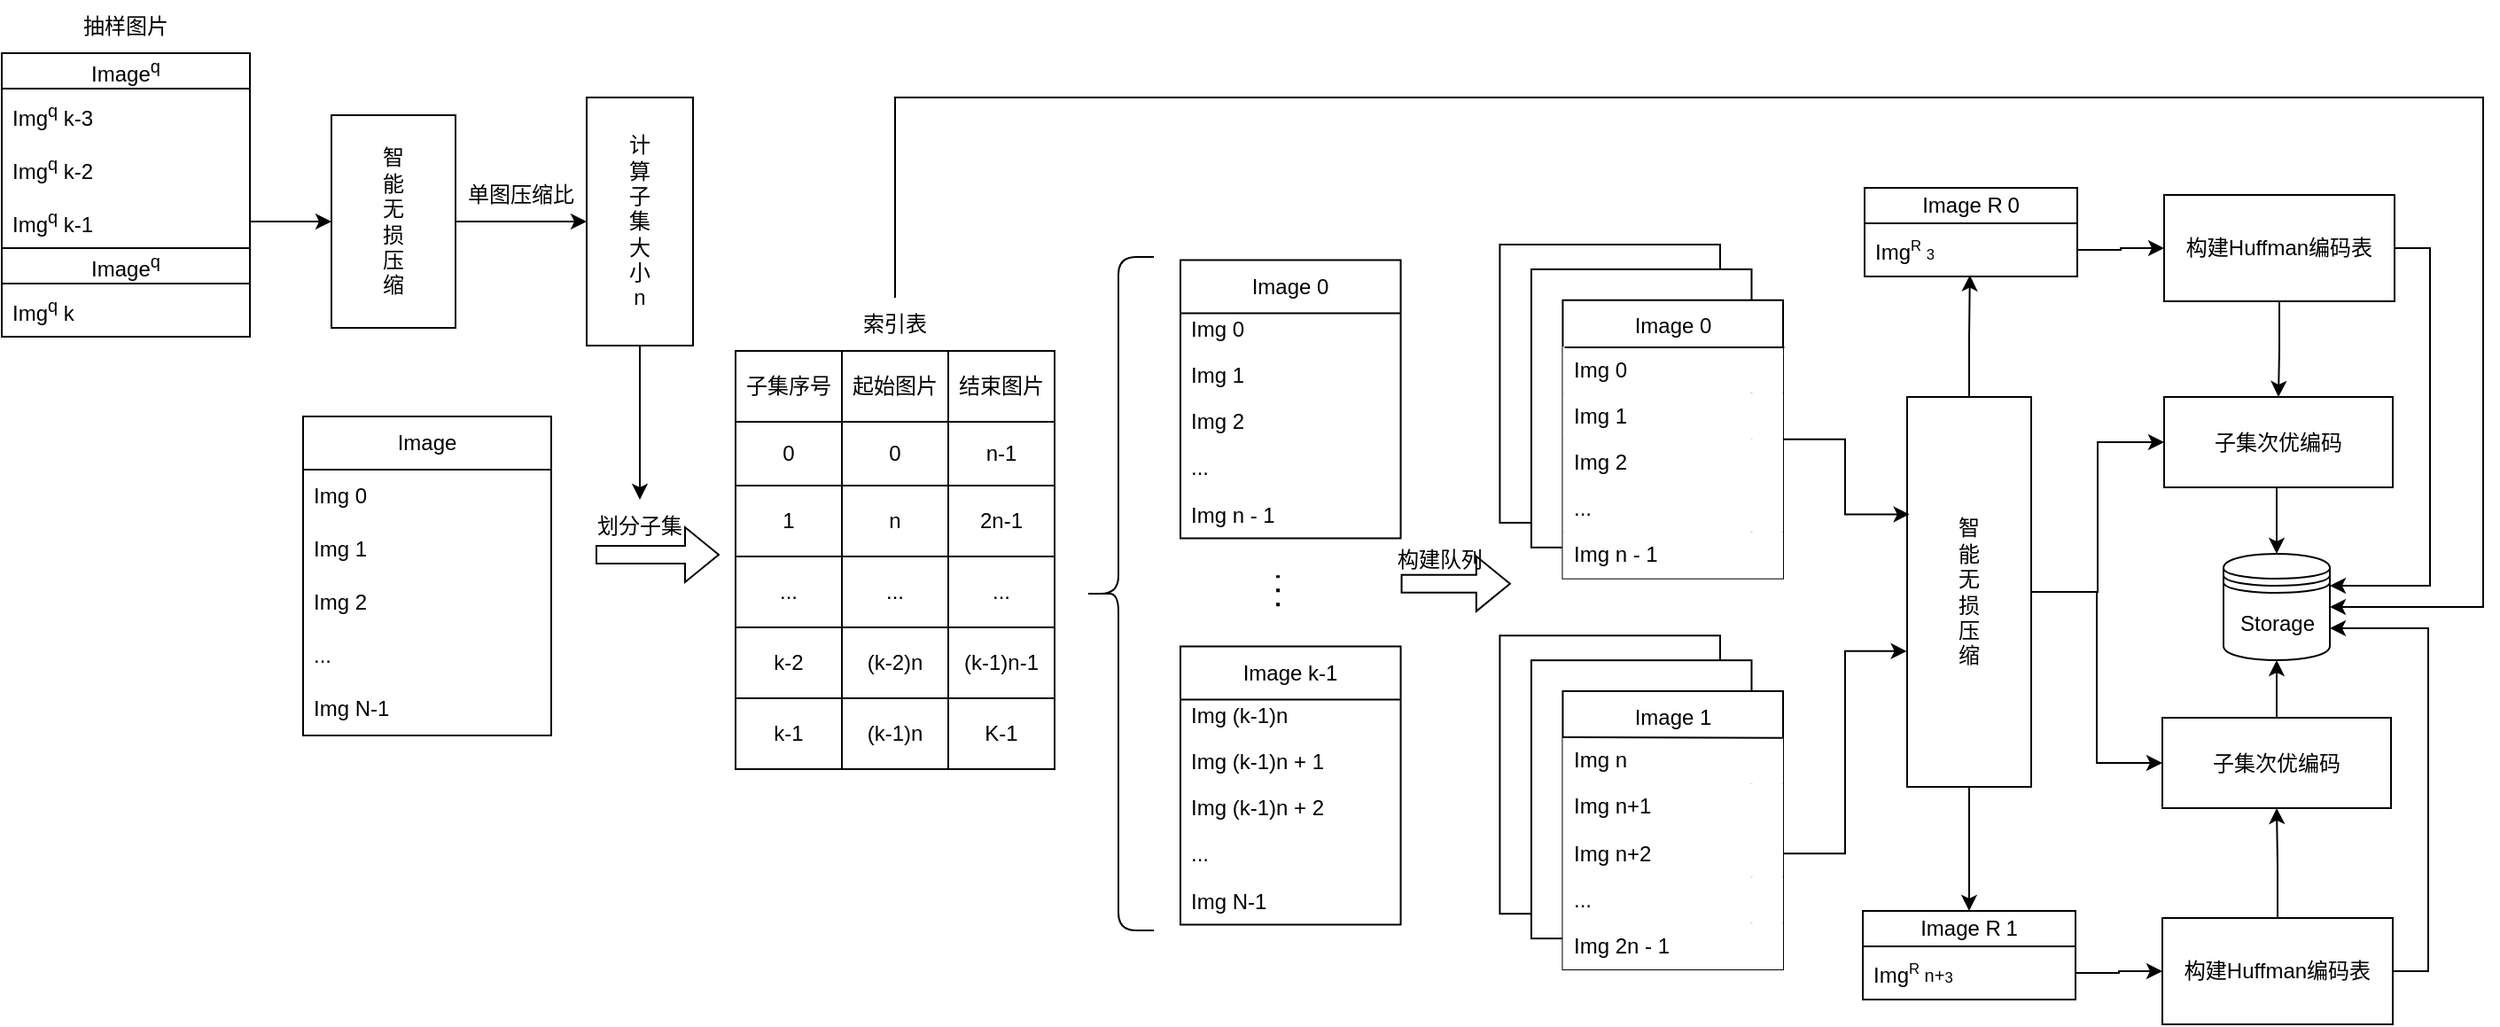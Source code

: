 <mxfile version="21.2.1" type="github">
  <diagram name="第 1 页" id="4zZLxdTIqztNsRUMv2VY">
    <mxGraphModel dx="2062" dy="1814" grid="1" gridSize="10" guides="1" tooltips="1" connect="1" arrows="1" fold="1" page="1" pageScale="1" pageWidth="827" pageHeight="1169" math="0" shadow="0">
      <root>
        <mxCell id="0" />
        <mxCell id="1" parent="0" />
        <mxCell id="39Udfxt56jHMbbSmCLW3-1" value="" style="group" vertex="1" connectable="0" parent="1">
          <mxGeometry x="50" y="70" width="140" height="180" as="geometry" />
        </mxCell>
        <mxCell id="39Udfxt56jHMbbSmCLW3-2" value="Image" style="swimlane;fontStyle=0;childLayout=stackLayout;horizontal=1;startSize=30;horizontalStack=0;resizeParent=1;resizeParentMax=0;resizeLast=0;collapsible=1;marginBottom=0;whiteSpace=wrap;html=1;container=0;" vertex="1" parent="39Udfxt56jHMbbSmCLW3-1">
          <mxGeometry width="140" height="180" as="geometry" />
        </mxCell>
        <mxCell id="39Udfxt56jHMbbSmCLW3-3" value="..." style="text;strokeColor=none;fillColor=none;align=left;verticalAlign=middle;spacingLeft=4;spacingRight=4;overflow=hidden;points=[[0,0.5],[1,0.5]];portConstraint=eastwest;rotatable=0;whiteSpace=wrap;html=1;" vertex="1" parent="39Udfxt56jHMbbSmCLW3-1">
          <mxGeometry y="120" width="140" height="30" as="geometry" />
        </mxCell>
        <mxCell id="39Udfxt56jHMbbSmCLW3-4" value="&lt;font style=&quot;vertical-align: inherit;&quot;&gt;&lt;font style=&quot;vertical-align: inherit;&quot;&gt;&lt;font style=&quot;vertical-align: inherit;&quot;&gt;&lt;font style=&quot;vertical-align: inherit;&quot;&gt;Img N-1&lt;/font&gt;&lt;/font&gt;&lt;/font&gt;&lt;/font&gt;" style="text;strokeColor=none;fillColor=none;align=left;verticalAlign=middle;spacingLeft=4;spacingRight=4;overflow=hidden;points=[[0,0.5],[1,0.5]];portConstraint=eastwest;rotatable=0;whiteSpace=wrap;html=1;" vertex="1" parent="39Udfxt56jHMbbSmCLW3-1">
          <mxGeometry y="150" width="140" height="30" as="geometry" />
        </mxCell>
        <mxCell id="39Udfxt56jHMbbSmCLW3-5" value="Img 0" style="text;strokeColor=none;fillColor=none;align=left;verticalAlign=middle;spacingLeft=4;spacingRight=4;overflow=hidden;points=[[0,0.5],[1,0.5]];portConstraint=eastwest;rotatable=0;whiteSpace=wrap;html=1;" vertex="1" parent="39Udfxt56jHMbbSmCLW3-1">
          <mxGeometry y="30" width="140" height="30" as="geometry" />
        </mxCell>
        <mxCell id="39Udfxt56jHMbbSmCLW3-6" value="Img 1" style="text;strokeColor=none;fillColor=none;align=left;verticalAlign=middle;spacingLeft=4;spacingRight=4;overflow=hidden;points=[[0,0.5],[1,0.5]];portConstraint=eastwest;rotatable=0;whiteSpace=wrap;html=1;" vertex="1" parent="39Udfxt56jHMbbSmCLW3-1">
          <mxGeometry y="60" width="140" height="30" as="geometry" />
        </mxCell>
        <mxCell id="39Udfxt56jHMbbSmCLW3-7" value="Img 2" style="text;strokeColor=none;fillColor=none;align=left;verticalAlign=middle;spacingLeft=4;spacingRight=4;overflow=hidden;points=[[0,0.5],[1,0.5]];portConstraint=eastwest;rotatable=0;whiteSpace=wrap;html=1;" vertex="1" parent="39Udfxt56jHMbbSmCLW3-1">
          <mxGeometry y="90" width="140" height="30" as="geometry" />
        </mxCell>
        <mxCell id="39Udfxt56jHMbbSmCLW3-8" value="" style="shape=flexArrow;endArrow=classic;html=1;rounded=0;" edge="1" parent="1">
          <mxGeometry width="50" height="50" relative="1" as="geometry">
            <mxPoint x="215" y="148" as="sourcePoint" />
            <mxPoint x="285" y="148" as="targetPoint" />
          </mxGeometry>
        </mxCell>
        <mxCell id="39Udfxt56jHMbbSmCLW3-24" value="划分子集" style="text;html=1;strokeColor=none;fillColor=none;align=center;verticalAlign=middle;whiteSpace=wrap;rounded=0;" vertex="1" parent="1">
          <mxGeometry x="210" y="117" width="60" height="30" as="geometry" />
        </mxCell>
        <mxCell id="39Udfxt56jHMbbSmCLW3-41" style="edgeStyle=orthogonalEdgeStyle;rounded=0;orthogonalLoop=1;jettySize=auto;html=1;exitX=0.5;exitY=1;exitDx=0;exitDy=0;entryX=0.5;entryY=0;entryDx=0;entryDy=0;" edge="1" parent="1" source="39Udfxt56jHMbbSmCLW3-25" target="39Udfxt56jHMbbSmCLW3-24">
          <mxGeometry relative="1" as="geometry" />
        </mxCell>
        <mxCell id="39Udfxt56jHMbbSmCLW3-25" value="计&lt;br&gt;算&lt;br&gt;子&lt;br&gt;集&lt;br&gt;大&lt;br&gt;小&lt;br&gt;n" style="rounded=0;whiteSpace=wrap;html=1;" vertex="1" parent="1">
          <mxGeometry x="210" y="-110" width="60" height="140" as="geometry" />
        </mxCell>
        <mxCell id="39Udfxt56jHMbbSmCLW3-26" value="Image&lt;sup&gt;q&lt;/sup&gt;" style="swimlane;fontStyle=0;childLayout=stackLayout;horizontal=1;startSize=20;horizontalStack=0;resizeParent=1;resizeParentMax=0;resizeLast=0;collapsible=1;marginBottom=0;whiteSpace=wrap;html=1;" vertex="1" parent="1">
          <mxGeometry x="-120" y="-135" width="140" height="110" as="geometry">
            <mxRectangle x="270" y="120" width="80" height="30" as="alternateBounds" />
          </mxGeometry>
        </mxCell>
        <mxCell id="39Udfxt56jHMbbSmCLW3-28" value="Img&lt;sup&gt;q&lt;/sup&gt; k-3" style="text;strokeColor=none;fillColor=none;align=left;verticalAlign=middle;spacingLeft=4;spacingRight=4;overflow=hidden;points=[[0,0.5],[1,0.5]];portConstraint=eastwest;rotatable=0;whiteSpace=wrap;html=1;" vertex="1" parent="39Udfxt56jHMbbSmCLW3-26">
          <mxGeometry y="20" width="140" height="30" as="geometry" />
        </mxCell>
        <mxCell id="39Udfxt56jHMbbSmCLW3-30" value="Img&lt;sup&gt;q&lt;/sup&gt; k-2" style="text;strokeColor=none;fillColor=none;align=left;verticalAlign=middle;spacingLeft=4;spacingRight=4;overflow=hidden;points=[[0,0.5],[1,0.5]];portConstraint=eastwest;rotatable=0;whiteSpace=wrap;html=1;" vertex="1" parent="39Udfxt56jHMbbSmCLW3-26">
          <mxGeometry y="50" width="140" height="30" as="geometry" />
        </mxCell>
        <mxCell id="39Udfxt56jHMbbSmCLW3-32" value="Img&lt;sup&gt;q&lt;/sup&gt; k-1" style="text;strokeColor=none;fillColor=none;align=left;verticalAlign=middle;spacingLeft=4;spacingRight=4;overflow=hidden;points=[[0,0.5],[1,0.5]];portConstraint=eastwest;rotatable=0;whiteSpace=wrap;html=1;" vertex="1" parent="39Udfxt56jHMbbSmCLW3-26">
          <mxGeometry y="80" width="140" height="30" as="geometry" />
        </mxCell>
        <mxCell id="39Udfxt56jHMbbSmCLW3-33" value="Image&lt;sup&gt;q&lt;/sup&gt;" style="swimlane;fontStyle=0;childLayout=stackLayout;horizontal=1;startSize=20;horizontalStack=0;resizeParent=1;resizeParentMax=0;resizeLast=0;collapsible=1;marginBottom=0;whiteSpace=wrap;html=1;" vertex="1" parent="1">
          <mxGeometry x="-120" y="-25" width="140" height="50" as="geometry">
            <mxRectangle x="270" y="120" width="80" height="30" as="alternateBounds" />
          </mxGeometry>
        </mxCell>
        <mxCell id="39Udfxt56jHMbbSmCLW3-34" value="Img&lt;sup&gt;q&lt;/sup&gt; k" style="text;strokeColor=none;fillColor=none;align=left;verticalAlign=middle;spacingLeft=4;spacingRight=4;overflow=hidden;points=[[0,0.5],[1,0.5]];portConstraint=eastwest;rotatable=0;whiteSpace=wrap;html=1;" vertex="1" parent="1">
          <mxGeometry x="-120" y="-5" width="140" height="30" as="geometry" />
        </mxCell>
        <mxCell id="39Udfxt56jHMbbSmCLW3-39" style="edgeStyle=orthogonalEdgeStyle;rounded=0;orthogonalLoop=1;jettySize=auto;html=1;" edge="1" parent="1" source="39Udfxt56jHMbbSmCLW3-35" target="39Udfxt56jHMbbSmCLW3-25">
          <mxGeometry relative="1" as="geometry" />
        </mxCell>
        <mxCell id="39Udfxt56jHMbbSmCLW3-35" value="智&lt;br&gt;能&lt;br&gt;无&lt;br&gt;损&lt;br&gt;压&lt;br&gt;缩" style="rounded=0;whiteSpace=wrap;html=1;" vertex="1" parent="1">
          <mxGeometry x="66" y="-100" width="70" height="120" as="geometry" />
        </mxCell>
        <mxCell id="39Udfxt56jHMbbSmCLW3-37" style="edgeStyle=orthogonalEdgeStyle;rounded=0;orthogonalLoop=1;jettySize=auto;html=1;exitX=1;exitY=0.5;exitDx=0;exitDy=0;" edge="1" parent="1" source="39Udfxt56jHMbbSmCLW3-32" target="39Udfxt56jHMbbSmCLW3-35">
          <mxGeometry relative="1" as="geometry" />
        </mxCell>
        <mxCell id="39Udfxt56jHMbbSmCLW3-38" value="单图压缩比" style="text;html=1;strokeColor=none;fillColor=none;align=center;verticalAlign=middle;whiteSpace=wrap;rounded=0;" vertex="1" parent="1">
          <mxGeometry x="138" y="-65" width="70" height="20" as="geometry" />
        </mxCell>
        <mxCell id="39Udfxt56jHMbbSmCLW3-42" value="" style="shape=table;startSize=0;container=1;collapsible=0;childLayout=tableLayout;" vertex="1" parent="1">
          <mxGeometry x="294" y="33" width="180" height="236" as="geometry" />
        </mxCell>
        <mxCell id="39Udfxt56jHMbbSmCLW3-43" value="" style="shape=tableRow;horizontal=0;startSize=0;swimlaneHead=0;swimlaneBody=0;strokeColor=inherit;top=0;left=0;bottom=0;right=0;collapsible=0;dropTarget=0;fillColor=none;points=[[0,0.5],[1,0.5]];portConstraint=eastwest;" vertex="1" parent="39Udfxt56jHMbbSmCLW3-42">
          <mxGeometry width="180" height="40" as="geometry" />
        </mxCell>
        <mxCell id="39Udfxt56jHMbbSmCLW3-44" value="子集序号" style="shape=partialRectangle;html=1;whiteSpace=wrap;connectable=0;strokeColor=inherit;overflow=hidden;fillColor=none;top=0;left=0;bottom=0;right=0;pointerEvents=1;" vertex="1" parent="39Udfxt56jHMbbSmCLW3-43">
          <mxGeometry width="60" height="40" as="geometry">
            <mxRectangle width="60" height="40" as="alternateBounds" />
          </mxGeometry>
        </mxCell>
        <mxCell id="39Udfxt56jHMbbSmCLW3-45" value="起始图片" style="shape=partialRectangle;html=1;whiteSpace=wrap;connectable=0;strokeColor=inherit;overflow=hidden;fillColor=none;top=0;left=0;bottom=0;right=0;pointerEvents=1;" vertex="1" parent="39Udfxt56jHMbbSmCLW3-43">
          <mxGeometry x="60" width="60" height="40" as="geometry">
            <mxRectangle width="60" height="40" as="alternateBounds" />
          </mxGeometry>
        </mxCell>
        <mxCell id="39Udfxt56jHMbbSmCLW3-46" value="结束图片" style="shape=partialRectangle;html=1;whiteSpace=wrap;connectable=0;strokeColor=inherit;overflow=hidden;fillColor=none;top=0;left=0;bottom=0;right=0;pointerEvents=1;" vertex="1" parent="39Udfxt56jHMbbSmCLW3-43">
          <mxGeometry x="120" width="60" height="40" as="geometry">
            <mxRectangle width="60" height="40" as="alternateBounds" />
          </mxGeometry>
        </mxCell>
        <mxCell id="39Udfxt56jHMbbSmCLW3-47" value="" style="shape=tableRow;horizontal=0;startSize=0;swimlaneHead=0;swimlaneBody=0;strokeColor=inherit;top=0;left=0;bottom=0;right=0;collapsible=0;dropTarget=0;fillColor=none;points=[[0,0.5],[1,0.5]];portConstraint=eastwest;" vertex="1" parent="39Udfxt56jHMbbSmCLW3-42">
          <mxGeometry y="40" width="180" height="36" as="geometry" />
        </mxCell>
        <mxCell id="39Udfxt56jHMbbSmCLW3-48" value="0" style="shape=partialRectangle;html=1;whiteSpace=wrap;connectable=0;strokeColor=inherit;overflow=hidden;fillColor=none;top=0;left=0;bottom=0;right=0;pointerEvents=1;" vertex="1" parent="39Udfxt56jHMbbSmCLW3-47">
          <mxGeometry width="60" height="36" as="geometry">
            <mxRectangle width="60" height="36" as="alternateBounds" />
          </mxGeometry>
        </mxCell>
        <mxCell id="39Udfxt56jHMbbSmCLW3-49" value="0" style="shape=partialRectangle;html=1;whiteSpace=wrap;connectable=0;strokeColor=inherit;overflow=hidden;fillColor=none;top=0;left=0;bottom=0;right=0;pointerEvents=1;" vertex="1" parent="39Udfxt56jHMbbSmCLW3-47">
          <mxGeometry x="60" width="60" height="36" as="geometry">
            <mxRectangle width="60" height="36" as="alternateBounds" />
          </mxGeometry>
        </mxCell>
        <mxCell id="39Udfxt56jHMbbSmCLW3-50" value="n-1" style="shape=partialRectangle;html=1;whiteSpace=wrap;connectable=0;strokeColor=inherit;overflow=hidden;fillColor=none;top=0;left=0;bottom=0;right=0;pointerEvents=1;" vertex="1" parent="39Udfxt56jHMbbSmCLW3-47">
          <mxGeometry x="120" width="60" height="36" as="geometry">
            <mxRectangle width="60" height="36" as="alternateBounds" />
          </mxGeometry>
        </mxCell>
        <mxCell id="39Udfxt56jHMbbSmCLW3-51" value="" style="shape=tableRow;horizontal=0;startSize=0;swimlaneHead=0;swimlaneBody=0;strokeColor=inherit;top=0;left=0;bottom=0;right=0;collapsible=0;dropTarget=0;fillColor=none;points=[[0,0.5],[1,0.5]];portConstraint=eastwest;" vertex="1" parent="39Udfxt56jHMbbSmCLW3-42">
          <mxGeometry y="76" width="180" height="40" as="geometry" />
        </mxCell>
        <mxCell id="39Udfxt56jHMbbSmCLW3-52" value="1" style="shape=partialRectangle;html=1;whiteSpace=wrap;connectable=0;strokeColor=inherit;overflow=hidden;fillColor=none;top=0;left=0;bottom=0;right=0;pointerEvents=1;" vertex="1" parent="39Udfxt56jHMbbSmCLW3-51">
          <mxGeometry width="60" height="40" as="geometry">
            <mxRectangle width="60" height="40" as="alternateBounds" />
          </mxGeometry>
        </mxCell>
        <mxCell id="39Udfxt56jHMbbSmCLW3-53" value="n" style="shape=partialRectangle;html=1;whiteSpace=wrap;connectable=0;strokeColor=inherit;overflow=hidden;fillColor=none;top=0;left=0;bottom=0;right=0;pointerEvents=1;" vertex="1" parent="39Udfxt56jHMbbSmCLW3-51">
          <mxGeometry x="60" width="60" height="40" as="geometry">
            <mxRectangle width="60" height="40" as="alternateBounds" />
          </mxGeometry>
        </mxCell>
        <mxCell id="39Udfxt56jHMbbSmCLW3-54" value="2n-1" style="shape=partialRectangle;html=1;whiteSpace=wrap;connectable=0;strokeColor=inherit;overflow=hidden;fillColor=none;top=0;left=0;bottom=0;right=0;pointerEvents=1;" vertex="1" parent="39Udfxt56jHMbbSmCLW3-51">
          <mxGeometry x="120" width="60" height="40" as="geometry">
            <mxRectangle width="60" height="40" as="alternateBounds" />
          </mxGeometry>
        </mxCell>
        <mxCell id="39Udfxt56jHMbbSmCLW3-69" style="shape=tableRow;horizontal=0;startSize=0;swimlaneHead=0;swimlaneBody=0;strokeColor=inherit;top=0;left=0;bottom=0;right=0;collapsible=0;dropTarget=0;fillColor=none;points=[[0,0.5],[1,0.5]];portConstraint=eastwest;" vertex="1" parent="39Udfxt56jHMbbSmCLW3-42">
          <mxGeometry y="116" width="180" height="40" as="geometry" />
        </mxCell>
        <mxCell id="39Udfxt56jHMbbSmCLW3-70" value="..." style="shape=partialRectangle;html=1;whiteSpace=wrap;connectable=0;strokeColor=inherit;overflow=hidden;fillColor=none;top=0;left=0;bottom=0;right=0;pointerEvents=1;" vertex="1" parent="39Udfxt56jHMbbSmCLW3-69">
          <mxGeometry width="60" height="40" as="geometry">
            <mxRectangle width="60" height="40" as="alternateBounds" />
          </mxGeometry>
        </mxCell>
        <mxCell id="39Udfxt56jHMbbSmCLW3-71" value="..." style="shape=partialRectangle;html=1;whiteSpace=wrap;connectable=0;strokeColor=inherit;overflow=hidden;fillColor=none;top=0;left=0;bottom=0;right=0;pointerEvents=1;" vertex="1" parent="39Udfxt56jHMbbSmCLW3-69">
          <mxGeometry x="60" width="60" height="40" as="geometry">
            <mxRectangle width="60" height="40" as="alternateBounds" />
          </mxGeometry>
        </mxCell>
        <mxCell id="39Udfxt56jHMbbSmCLW3-72" value="..." style="shape=partialRectangle;html=1;whiteSpace=wrap;connectable=0;strokeColor=inherit;overflow=hidden;fillColor=none;top=0;left=0;bottom=0;right=0;pointerEvents=1;" vertex="1" parent="39Udfxt56jHMbbSmCLW3-69">
          <mxGeometry x="120" width="60" height="40" as="geometry">
            <mxRectangle width="60" height="40" as="alternateBounds" />
          </mxGeometry>
        </mxCell>
        <mxCell id="39Udfxt56jHMbbSmCLW3-55" value="" style="shape=tableRow;horizontal=0;startSize=0;swimlaneHead=0;swimlaneBody=0;strokeColor=inherit;top=0;left=0;bottom=0;right=0;collapsible=0;dropTarget=0;fillColor=none;points=[[0,0.5],[1,0.5]];portConstraint=eastwest;" vertex="1" parent="39Udfxt56jHMbbSmCLW3-42">
          <mxGeometry y="156" width="180" height="40" as="geometry" />
        </mxCell>
        <mxCell id="39Udfxt56jHMbbSmCLW3-56" value="k-2" style="shape=partialRectangle;html=1;whiteSpace=wrap;connectable=0;strokeColor=inherit;overflow=hidden;fillColor=none;top=0;left=0;bottom=0;right=0;pointerEvents=1;" vertex="1" parent="39Udfxt56jHMbbSmCLW3-55">
          <mxGeometry width="60" height="40" as="geometry">
            <mxRectangle width="60" height="40" as="alternateBounds" />
          </mxGeometry>
        </mxCell>
        <mxCell id="39Udfxt56jHMbbSmCLW3-57" value="(k-2)n" style="shape=partialRectangle;html=1;whiteSpace=wrap;connectable=0;strokeColor=inherit;overflow=hidden;fillColor=none;top=0;left=0;bottom=0;right=0;pointerEvents=1;" vertex="1" parent="39Udfxt56jHMbbSmCLW3-55">
          <mxGeometry x="60" width="60" height="40" as="geometry">
            <mxRectangle width="60" height="40" as="alternateBounds" />
          </mxGeometry>
        </mxCell>
        <mxCell id="39Udfxt56jHMbbSmCLW3-58" value="(k-1)n-1" style="shape=partialRectangle;html=1;whiteSpace=wrap;connectable=0;strokeColor=inherit;overflow=hidden;fillColor=none;top=0;left=0;bottom=0;right=0;pointerEvents=1;" vertex="1" parent="39Udfxt56jHMbbSmCLW3-55">
          <mxGeometry x="120" width="60" height="40" as="geometry">
            <mxRectangle width="60" height="40" as="alternateBounds" />
          </mxGeometry>
        </mxCell>
        <mxCell id="39Udfxt56jHMbbSmCLW3-59" value="" style="shape=tableRow;horizontal=0;startSize=0;swimlaneHead=0;swimlaneBody=0;strokeColor=inherit;top=0;left=0;bottom=0;right=0;collapsible=0;dropTarget=0;fillColor=none;points=[[0,0.5],[1,0.5]];portConstraint=eastwest;" vertex="1" parent="39Udfxt56jHMbbSmCLW3-42">
          <mxGeometry y="196" width="180" height="40" as="geometry" />
        </mxCell>
        <mxCell id="39Udfxt56jHMbbSmCLW3-60" value="k-1" style="shape=partialRectangle;html=1;whiteSpace=wrap;connectable=0;strokeColor=inherit;overflow=hidden;fillColor=none;top=0;left=0;bottom=0;right=0;pointerEvents=1;" vertex="1" parent="39Udfxt56jHMbbSmCLW3-59">
          <mxGeometry width="60" height="40" as="geometry">
            <mxRectangle width="60" height="40" as="alternateBounds" />
          </mxGeometry>
        </mxCell>
        <mxCell id="39Udfxt56jHMbbSmCLW3-61" value="(k-1)n" style="shape=partialRectangle;html=1;whiteSpace=wrap;connectable=0;strokeColor=inherit;overflow=hidden;fillColor=none;top=0;left=0;bottom=0;right=0;pointerEvents=1;" vertex="1" parent="39Udfxt56jHMbbSmCLW3-59">
          <mxGeometry x="60" width="60" height="40" as="geometry">
            <mxRectangle width="60" height="40" as="alternateBounds" />
          </mxGeometry>
        </mxCell>
        <mxCell id="39Udfxt56jHMbbSmCLW3-62" value="K-1" style="shape=partialRectangle;html=1;whiteSpace=wrap;connectable=0;strokeColor=inherit;overflow=hidden;fillColor=none;top=0;left=0;bottom=0;right=0;pointerEvents=1;" vertex="1" parent="39Udfxt56jHMbbSmCLW3-59">
          <mxGeometry x="120" width="60" height="40" as="geometry">
            <mxRectangle width="60" height="40" as="alternateBounds" />
          </mxGeometry>
        </mxCell>
        <mxCell id="39Udfxt56jHMbbSmCLW3-126" style="edgeStyle=orthogonalEdgeStyle;rounded=0;orthogonalLoop=1;jettySize=auto;html=1;exitX=0.5;exitY=0;exitDx=0;exitDy=0;entryX=1;entryY=0.5;entryDx=0;entryDy=0;" edge="1" parent="1" source="39Udfxt56jHMbbSmCLW3-65" target="39Udfxt56jHMbbSmCLW3-120">
          <mxGeometry relative="1" as="geometry">
            <Array as="points">
              <mxPoint x="384" y="-110" />
              <mxPoint x="1280" y="-110" />
              <mxPoint x="1280" y="178" />
            </Array>
          </mxGeometry>
        </mxCell>
        <mxCell id="39Udfxt56jHMbbSmCLW3-65" value="索引表" style="text;html=1;strokeColor=none;fillColor=none;align=center;verticalAlign=middle;whiteSpace=wrap;rounded=0;" vertex="1" parent="1">
          <mxGeometry x="354" y="3" width="60" height="30" as="geometry" />
        </mxCell>
        <mxCell id="39Udfxt56jHMbbSmCLW3-102" style="edgeStyle=orthogonalEdgeStyle;rounded=0;orthogonalLoop=1;jettySize=auto;html=1;exitX=0.5;exitY=0;exitDx=0;exitDy=0;entryX=0.495;entryY=0.976;entryDx=0;entryDy=0;entryPerimeter=0;" edge="1" parent="1" source="39Udfxt56jHMbbSmCLW3-66" target="39Udfxt56jHMbbSmCLW3-106">
          <mxGeometry relative="1" as="geometry">
            <mxPoint x="990" y="-30" as="targetPoint" />
          </mxGeometry>
        </mxCell>
        <mxCell id="39Udfxt56jHMbbSmCLW3-109" style="edgeStyle=orthogonalEdgeStyle;rounded=0;orthogonalLoop=1;jettySize=auto;html=1;entryX=0.5;entryY=0;entryDx=0;entryDy=0;" edge="1" parent="1" source="39Udfxt56jHMbbSmCLW3-66" target="39Udfxt56jHMbbSmCLW3-107">
          <mxGeometry relative="1" as="geometry" />
        </mxCell>
        <mxCell id="39Udfxt56jHMbbSmCLW3-110" style="edgeStyle=orthogonalEdgeStyle;rounded=0;orthogonalLoop=1;jettySize=auto;html=1;exitX=1;exitY=0.5;exitDx=0;exitDy=0;entryX=0;entryY=0.5;entryDx=0;entryDy=0;" edge="1" parent="1" source="39Udfxt56jHMbbSmCLW3-66" target="39Udfxt56jHMbbSmCLW3-111">
          <mxGeometry relative="1" as="geometry">
            <mxPoint x="1090" y="170" as="targetPoint" />
          </mxGeometry>
        </mxCell>
        <mxCell id="39Udfxt56jHMbbSmCLW3-119" style="edgeStyle=orthogonalEdgeStyle;rounded=0;orthogonalLoop=1;jettySize=auto;html=1;exitX=1;exitY=0.5;exitDx=0;exitDy=0;entryX=0;entryY=0.5;entryDx=0;entryDy=0;" edge="1" parent="1" source="39Udfxt56jHMbbSmCLW3-66" target="39Udfxt56jHMbbSmCLW3-114">
          <mxGeometry relative="1" as="geometry" />
        </mxCell>
        <mxCell id="39Udfxt56jHMbbSmCLW3-66" value="智&lt;br&gt;能&lt;br&gt;无&lt;br&gt;损&lt;br&gt;压&lt;br&gt;缩" style="rounded=0;whiteSpace=wrap;html=1;" vertex="1" parent="1">
          <mxGeometry x="955" y="59" width="70" height="220" as="geometry" />
        </mxCell>
        <mxCell id="39Udfxt56jHMbbSmCLW3-67" value="抽样图片" style="text;html=1;strokeColor=none;fillColor=none;align=center;verticalAlign=middle;whiteSpace=wrap;rounded=0;" vertex="1" parent="1">
          <mxGeometry x="-80" y="-165" width="60" height="30" as="geometry" />
        </mxCell>
        <mxCell id="39Udfxt56jHMbbSmCLW3-68" value="" style="shape=curlyBracket;whiteSpace=wrap;html=1;rounded=1;labelPosition=left;verticalLabelPosition=middle;align=right;verticalAlign=middle;" vertex="1" parent="1">
          <mxGeometry x="490" y="-20" width="40" height="380" as="geometry" />
        </mxCell>
        <mxCell id="39Udfxt56jHMbbSmCLW3-95" style="edgeStyle=orthogonalEdgeStyle;rounded=0;orthogonalLoop=1;jettySize=auto;html=1;exitX=1;exitY=0.5;exitDx=0;exitDy=0;entryX=0.019;entryY=0.301;entryDx=0;entryDy=0;entryPerimeter=0;" edge="1" parent="1" source="39Udfxt56jHMbbSmCLW3-79" target="39Udfxt56jHMbbSmCLW3-66">
          <mxGeometry relative="1" as="geometry" />
        </mxCell>
        <mxCell id="39Udfxt56jHMbbSmCLW3-96" style="edgeStyle=orthogonalEdgeStyle;rounded=0;orthogonalLoop=1;jettySize=auto;html=1;exitX=1;exitY=0.5;exitDx=0;exitDy=0;entryX=-0.003;entryY=0.652;entryDx=0;entryDy=0;entryPerimeter=0;" edge="1" parent="1" source="39Udfxt56jHMbbSmCLW3-94" target="39Udfxt56jHMbbSmCLW3-66">
          <mxGeometry relative="1" as="geometry" />
        </mxCell>
        <mxCell id="39Udfxt56jHMbbSmCLW3-100" value="" style="group" vertex="1" connectable="0" parent="1">
          <mxGeometry x="545" y="-27" width="340" height="409" as="geometry" />
        </mxCell>
        <mxCell id="39Udfxt56jHMbbSmCLW3-85" value="" style="rounded=0;whiteSpace=wrap;html=1;" vertex="1" parent="39Udfxt56jHMbbSmCLW3-100">
          <mxGeometry x="180.209" width="124.282" height="156.972" as="geometry" />
        </mxCell>
        <mxCell id="39Udfxt56jHMbbSmCLW3-9" value="" style="group" vertex="1" connectable="0" parent="39Udfxt56jHMbbSmCLW3-100">
          <mxGeometry y="226.738" width="124.282" height="156.972" as="geometry" />
        </mxCell>
        <mxCell id="39Udfxt56jHMbbSmCLW3-10" value="&lt;font style=&quot;vertical-align: inherit;&quot;&gt;&lt;font style=&quot;vertical-align: inherit;&quot;&gt;Image k-1&lt;/font&gt;&lt;/font&gt;" style="swimlane;fontStyle=0;childLayout=stackLayout;horizontal=1;startSize=30;horizontalStack=0;resizeParent=1;resizeParentMax=0;resizeLast=0;collapsible=1;marginBottom=0;whiteSpace=wrap;html=1;container=0;" vertex="1" parent="39Udfxt56jHMbbSmCLW3-9">
          <mxGeometry width="124.282" height="156.972" as="geometry" />
        </mxCell>
        <mxCell id="39Udfxt56jHMbbSmCLW3-11" value="..." style="text;strokeColor=none;fillColor=none;align=left;verticalAlign=middle;spacingLeft=4;spacingRight=4;overflow=hidden;points=[[0,0.5],[1,0.5]];portConstraint=eastwest;rotatable=0;whiteSpace=wrap;html=1;" vertex="1" parent="39Udfxt56jHMbbSmCLW3-9">
          <mxGeometry y="104.648" width="124.282" height="26.162" as="geometry" />
        </mxCell>
        <mxCell id="39Udfxt56jHMbbSmCLW3-12" value="&lt;font style=&quot;vertical-align: inherit;&quot;&gt;&lt;font style=&quot;vertical-align: inherit;&quot;&gt;Img N-1&lt;/font&gt;&lt;/font&gt;" style="text;strokeColor=none;fillColor=none;align=left;verticalAlign=middle;spacingLeft=4;spacingRight=4;overflow=hidden;points=[[0,0.5],[1,0.5]];portConstraint=eastwest;rotatable=0;whiteSpace=wrap;html=1;" vertex="1" parent="39Udfxt56jHMbbSmCLW3-9">
          <mxGeometry y="130.81" width="124.282" height="26.162" as="geometry" />
        </mxCell>
        <mxCell id="39Udfxt56jHMbbSmCLW3-13" value="&lt;font style=&quot;vertical-align: inherit;&quot;&gt;&lt;font style=&quot;vertical-align: inherit;&quot;&gt;&lt;font style=&quot;vertical-align: inherit;&quot;&gt;&lt;font style=&quot;vertical-align: inherit;&quot;&gt;&lt;font style=&quot;vertical-align: inherit;&quot;&gt;&lt;font style=&quot;vertical-align: inherit;&quot;&gt;Img (k-1)n&lt;/font&gt;&lt;/font&gt;&lt;/font&gt;&lt;/font&gt;&lt;/font&gt;&lt;/font&gt;" style="text;strokeColor=none;fillColor=none;align=left;verticalAlign=middle;spacingLeft=4;spacingRight=4;overflow=hidden;points=[[0,0.5],[1,0.5]];portConstraint=eastwest;rotatable=0;whiteSpace=wrap;html=1;" vertex="1" parent="39Udfxt56jHMbbSmCLW3-9">
          <mxGeometry y="26.162" width="124.282" height="26.162" as="geometry" />
        </mxCell>
        <mxCell id="39Udfxt56jHMbbSmCLW3-14" value="&lt;font style=&quot;vertical-align: inherit;&quot;&gt;&lt;font style=&quot;vertical-align: inherit;&quot;&gt;&lt;font style=&quot;vertical-align: inherit;&quot;&gt;&lt;font style=&quot;vertical-align: inherit;&quot;&gt;Img (k-1)n + 1&lt;/font&gt;&lt;/font&gt;&lt;/font&gt;&lt;/font&gt;" style="text;strokeColor=none;fillColor=none;align=left;verticalAlign=middle;spacingLeft=4;spacingRight=4;overflow=hidden;points=[[0,0.5],[1,0.5]];portConstraint=eastwest;rotatable=0;whiteSpace=wrap;html=1;" vertex="1" parent="39Udfxt56jHMbbSmCLW3-9">
          <mxGeometry y="52.324" width="124.282" height="26.162" as="geometry" />
        </mxCell>
        <mxCell id="39Udfxt56jHMbbSmCLW3-15" value="&lt;font style=&quot;vertical-align: inherit;&quot;&gt;&lt;font style=&quot;vertical-align: inherit;&quot;&gt;&lt;font style=&quot;vertical-align: inherit;&quot;&gt;&lt;font style=&quot;vertical-align: inherit;&quot;&gt;Img (k-1)n + 2&lt;/font&gt;&lt;/font&gt;&lt;/font&gt;&lt;/font&gt;" style="text;strokeColor=none;fillColor=none;align=left;verticalAlign=middle;spacingLeft=4;spacingRight=4;overflow=hidden;points=[[0,0.5],[1,0.5]];portConstraint=eastwest;rotatable=0;whiteSpace=wrap;html=1;" vertex="1" parent="39Udfxt56jHMbbSmCLW3-9">
          <mxGeometry y="78.486" width="124.282" height="26.162" as="geometry" />
        </mxCell>
        <mxCell id="39Udfxt56jHMbbSmCLW3-16" value="" style="group" vertex="1" connectable="0" parent="39Udfxt56jHMbbSmCLW3-100">
          <mxGeometry y="8.721" width="124.282" height="156.972" as="geometry" />
        </mxCell>
        <mxCell id="39Udfxt56jHMbbSmCLW3-17" value="Image 0" style="swimlane;fontStyle=0;childLayout=stackLayout;horizontal=1;startSize=30;horizontalStack=0;resizeParent=1;resizeParentMax=0;resizeLast=0;collapsible=1;marginBottom=0;whiteSpace=wrap;html=1;container=0;" vertex="1" parent="39Udfxt56jHMbbSmCLW3-16">
          <mxGeometry width="124.282" height="156.972" as="geometry" />
        </mxCell>
        <mxCell id="39Udfxt56jHMbbSmCLW3-18" value="..." style="text;strokeColor=none;fillColor=none;align=left;verticalAlign=middle;spacingLeft=4;spacingRight=4;overflow=hidden;points=[[0,0.5],[1,0.5]];portConstraint=eastwest;rotatable=0;whiteSpace=wrap;html=1;" vertex="1" parent="39Udfxt56jHMbbSmCLW3-16">
          <mxGeometry y="104.648" width="124.282" height="26.162" as="geometry" />
        </mxCell>
        <mxCell id="39Udfxt56jHMbbSmCLW3-19" value="&lt;font style=&quot;vertical-align: inherit;&quot;&gt;&lt;font style=&quot;vertical-align: inherit;&quot;&gt;&lt;font style=&quot;vertical-align: inherit;&quot;&gt;&lt;font style=&quot;vertical-align: inherit;&quot;&gt;Img n - 1&lt;/font&gt;&lt;/font&gt;&lt;/font&gt;&lt;/font&gt;" style="text;strokeColor=none;fillColor=none;align=left;verticalAlign=middle;spacingLeft=4;spacingRight=4;overflow=hidden;points=[[0,0.5],[1,0.5]];portConstraint=eastwest;rotatable=0;whiteSpace=wrap;html=1;" vertex="1" parent="39Udfxt56jHMbbSmCLW3-16">
          <mxGeometry y="130.81" width="124.282" height="26.162" as="geometry" />
        </mxCell>
        <mxCell id="39Udfxt56jHMbbSmCLW3-20" value="Img 0" style="text;strokeColor=none;fillColor=none;align=left;verticalAlign=middle;spacingLeft=4;spacingRight=4;overflow=hidden;points=[[0,0.5],[1,0.5]];portConstraint=eastwest;rotatable=0;whiteSpace=wrap;html=1;" vertex="1" parent="39Udfxt56jHMbbSmCLW3-16">
          <mxGeometry y="26.162" width="124.282" height="26.162" as="geometry" />
        </mxCell>
        <mxCell id="39Udfxt56jHMbbSmCLW3-21" value="Img 1" style="text;strokeColor=none;fillColor=none;align=left;verticalAlign=middle;spacingLeft=4;spacingRight=4;overflow=hidden;points=[[0,0.5],[1,0.5]];portConstraint=eastwest;rotatable=0;whiteSpace=wrap;html=1;" vertex="1" parent="39Udfxt56jHMbbSmCLW3-16">
          <mxGeometry y="52.324" width="124.282" height="26.162" as="geometry" />
        </mxCell>
        <mxCell id="39Udfxt56jHMbbSmCLW3-22" value="Img 2" style="text;strokeColor=none;fillColor=none;align=left;verticalAlign=middle;spacingLeft=4;spacingRight=4;overflow=hidden;points=[[0,0.5],[1,0.5]];portConstraint=eastwest;rotatable=0;whiteSpace=wrap;html=1;" vertex="1" parent="39Udfxt56jHMbbSmCLW3-16">
          <mxGeometry y="78.486" width="124.282" height="26.162" as="geometry" />
        </mxCell>
        <mxCell id="39Udfxt56jHMbbSmCLW3-23" value="" style="endArrow=none;dashed=1;html=1;dashPattern=1 3;strokeWidth=2;rounded=0;" edge="1" parent="39Udfxt56jHMbbSmCLW3-100">
          <mxGeometry width="50" height="50" relative="1" as="geometry">
            <mxPoint x="55.039" y="204.064" as="sourcePoint" />
            <mxPoint x="55.039" y="186.623" as="targetPoint" />
          </mxGeometry>
        </mxCell>
        <mxCell id="39Udfxt56jHMbbSmCLW3-77" value="" style="rounded=0;whiteSpace=wrap;html=1;" vertex="1" parent="39Udfxt56jHMbbSmCLW3-100">
          <mxGeometry x="197.963" y="13.953" width="124.282" height="156.972" as="geometry" />
        </mxCell>
        <mxCell id="39Udfxt56jHMbbSmCLW3-78" value="" style="group" vertex="1" connectable="0" parent="39Udfxt56jHMbbSmCLW3-100">
          <mxGeometry x="215.718" y="31.394" width="124.282" height="156.972" as="geometry" />
        </mxCell>
        <mxCell id="39Udfxt56jHMbbSmCLW3-79" value="Image 0" style="swimlane;fontStyle=0;childLayout=stackLayout;horizontal=1;startSize=30;horizontalStack=0;resizeParent=1;resizeParentMax=0;resizeLast=0;collapsible=1;marginBottom=0;whiteSpace=wrap;html=1;container=0;" vertex="1" parent="39Udfxt56jHMbbSmCLW3-78">
          <mxGeometry width="124.282" height="156.972" as="geometry" />
        </mxCell>
        <mxCell id="39Udfxt56jHMbbSmCLW3-80" value="..." style="text;strokeColor=none;fillColor=#FFFFFF;align=left;verticalAlign=middle;spacingLeft=4;spacingRight=4;overflow=hidden;points=[[0,0.5],[1,0.5]];portConstraint=eastwest;rotatable=0;whiteSpace=wrap;html=1;" vertex="1" parent="39Udfxt56jHMbbSmCLW3-78">
          <mxGeometry y="104.648" width="124.282" height="26.162" as="geometry" />
        </mxCell>
        <mxCell id="39Udfxt56jHMbbSmCLW3-81" value="&lt;font style=&quot;vertical-align: inherit;&quot;&gt;&lt;font style=&quot;vertical-align: inherit;&quot;&gt;&lt;font style=&quot;vertical-align: inherit;&quot;&gt;&lt;font style=&quot;vertical-align: inherit;&quot;&gt;Img n - 1&lt;/font&gt;&lt;/font&gt;&lt;/font&gt;&lt;/font&gt;" style="text;strokeColor=none;fillColor=#FFFFFF;align=left;verticalAlign=middle;spacingLeft=4;spacingRight=4;overflow=hidden;points=[[0,0.5],[1,0.5]];portConstraint=eastwest;rotatable=0;whiteSpace=wrap;html=1;" vertex="1" parent="39Udfxt56jHMbbSmCLW3-78">
          <mxGeometry y="130.81" width="124.282" height="26.162" as="geometry" />
        </mxCell>
        <mxCell id="39Udfxt56jHMbbSmCLW3-82" value="Img 0" style="text;strokeColor=none;fillColor=#FFFFFF;align=left;verticalAlign=middle;spacingLeft=4;spacingRight=4;overflow=hidden;points=[[0,0.5],[1,0.5]];portConstraint=eastwest;rotatable=0;whiteSpace=wrap;html=1;" vertex="1" parent="39Udfxt56jHMbbSmCLW3-78">
          <mxGeometry y="26.162" width="124.282" height="26.162" as="geometry" />
        </mxCell>
        <mxCell id="39Udfxt56jHMbbSmCLW3-83" value="Img 1" style="text;strokeColor=none;fillColor=#FFFFFF;align=left;verticalAlign=middle;spacingLeft=4;spacingRight=4;overflow=hidden;points=[[0,0.5],[1,0.5]];portConstraint=eastwest;rotatable=0;whiteSpace=wrap;html=1;" vertex="1" parent="39Udfxt56jHMbbSmCLW3-78">
          <mxGeometry y="52.324" width="124.282" height="26.162" as="geometry" />
        </mxCell>
        <mxCell id="39Udfxt56jHMbbSmCLW3-84" value="Img 2" style="text;strokeColor=none;fillColor=#FFFFFF;align=left;verticalAlign=middle;spacingLeft=4;spacingRight=4;overflow=hidden;points=[[0,0.5],[1,0.5]];portConstraint=eastwest;rotatable=0;whiteSpace=wrap;html=1;" vertex="1" parent="39Udfxt56jHMbbSmCLW3-78">
          <mxGeometry y="78.486" width="124.282" height="26.162" as="geometry" />
        </mxCell>
        <mxCell id="39Udfxt56jHMbbSmCLW3-86" value="" style="rounded=0;whiteSpace=wrap;html=1;" vertex="1" parent="39Udfxt56jHMbbSmCLW3-100">
          <mxGeometry x="180.209" y="220.633" width="124.282" height="156.972" as="geometry" />
        </mxCell>
        <mxCell id="39Udfxt56jHMbbSmCLW3-87" value="" style="rounded=0;whiteSpace=wrap;html=1;" vertex="1" parent="39Udfxt56jHMbbSmCLW3-100">
          <mxGeometry x="197.963" y="234.586" width="124.282" height="156.972" as="geometry" />
        </mxCell>
        <mxCell id="39Udfxt56jHMbbSmCLW3-88" value="" style="group" vertex="1" connectable="0" parent="39Udfxt56jHMbbSmCLW3-100">
          <mxGeometry x="215.718" y="252.028" width="124.282" height="156.972" as="geometry" />
        </mxCell>
        <mxCell id="39Udfxt56jHMbbSmCLW3-89" value="Image 1" style="swimlane;fontStyle=0;childLayout=stackLayout;horizontal=1;startSize=30;horizontalStack=0;resizeParent=1;resizeParentMax=0;resizeLast=0;collapsible=1;marginBottom=0;whiteSpace=wrap;html=1;container=0;" vertex="1" parent="39Udfxt56jHMbbSmCLW3-88">
          <mxGeometry width="124.282" height="156.972" as="geometry" />
        </mxCell>
        <mxCell id="39Udfxt56jHMbbSmCLW3-90" value="..." style="text;strokeColor=none;fillColor=#FFFFFF;align=left;verticalAlign=middle;spacingLeft=4;spacingRight=4;overflow=hidden;points=[[0,0.5],[1,0.5]];portConstraint=eastwest;rotatable=0;whiteSpace=wrap;html=1;" vertex="1" parent="39Udfxt56jHMbbSmCLW3-88">
          <mxGeometry y="104.648" width="124.282" height="26.162" as="geometry" />
        </mxCell>
        <mxCell id="39Udfxt56jHMbbSmCLW3-91" value="&lt;font style=&quot;vertical-align: inherit;&quot;&gt;&lt;font style=&quot;vertical-align: inherit;&quot;&gt;&lt;font style=&quot;vertical-align: inherit;&quot;&gt;&lt;font style=&quot;vertical-align: inherit;&quot;&gt;Img 2n - 1&lt;/font&gt;&lt;/font&gt;&lt;/font&gt;&lt;/font&gt;" style="text;strokeColor=none;fillColor=#FFFFFF;align=left;verticalAlign=middle;spacingLeft=4;spacingRight=4;overflow=hidden;points=[[0,0.5],[1,0.5]];portConstraint=eastwest;rotatable=0;whiteSpace=wrap;html=1;" vertex="1" parent="39Udfxt56jHMbbSmCLW3-88">
          <mxGeometry y="130.81" width="124.282" height="26.162" as="geometry" />
        </mxCell>
        <mxCell id="39Udfxt56jHMbbSmCLW3-92" value="Img n" style="text;strokeColor=none;fillColor=#FFFFFF;align=left;verticalAlign=middle;spacingLeft=4;spacingRight=4;overflow=hidden;points=[[0,0.5],[1,0.5]];portConstraint=eastwest;rotatable=0;whiteSpace=wrap;html=1;" vertex="1" parent="39Udfxt56jHMbbSmCLW3-88">
          <mxGeometry y="26.162" width="124.282" height="26.162" as="geometry" />
        </mxCell>
        <mxCell id="39Udfxt56jHMbbSmCLW3-93" value="Img n+1" style="text;strokeColor=none;fillColor=#FFFFFF;align=left;verticalAlign=middle;spacingLeft=4;spacingRight=4;overflow=hidden;points=[[0,0.5],[1,0.5]];portConstraint=eastwest;rotatable=0;whiteSpace=wrap;html=1;" vertex="1" parent="39Udfxt56jHMbbSmCLW3-88">
          <mxGeometry y="52.324" width="124.282" height="26.162" as="geometry" />
        </mxCell>
        <mxCell id="39Udfxt56jHMbbSmCLW3-94" value="Img n+2" style="text;strokeColor=none;fillColor=#FFFFFF;align=left;verticalAlign=middle;spacingLeft=4;spacingRight=4;overflow=hidden;points=[[0,0.5],[1,0.5]];portConstraint=eastwest;rotatable=0;whiteSpace=wrap;html=1;" vertex="1" parent="39Udfxt56jHMbbSmCLW3-88">
          <mxGeometry y="78.486" width="124.282" height="26.162" as="geometry" />
        </mxCell>
        <mxCell id="39Udfxt56jHMbbSmCLW3-103" value="" style="endArrow=none;html=1;rounded=0;entryX=0.999;entryY=0.008;entryDx=0;entryDy=0;entryPerimeter=0;" edge="1" parent="39Udfxt56jHMbbSmCLW3-88" target="39Udfxt56jHMbbSmCLW3-92">
          <mxGeometry width="50" height="50" relative="1" as="geometry">
            <mxPoint y="25.972" as="sourcePoint" />
            <mxPoint x="149.282" y="204.972" as="targetPoint" />
          </mxGeometry>
        </mxCell>
        <mxCell id="39Udfxt56jHMbbSmCLW3-98" value="" style="shape=flexArrow;endArrow=classic;html=1;rounded=0;" edge="1" parent="39Udfxt56jHMbbSmCLW3-100">
          <mxGeometry width="50" height="50" relative="1" as="geometry">
            <mxPoint x="124.282" y="191.419" as="sourcePoint" />
            <mxPoint x="186.423" y="191.419" as="targetPoint" />
          </mxGeometry>
        </mxCell>
        <mxCell id="39Udfxt56jHMbbSmCLW3-99" value="构建队列" style="text;html=1;strokeColor=none;fillColor=none;align=center;verticalAlign=middle;whiteSpace=wrap;rounded=0;" vertex="1" parent="39Udfxt56jHMbbSmCLW3-100">
          <mxGeometry x="119.843" y="164.821" width="53.264" height="26.162" as="geometry" />
        </mxCell>
        <mxCell id="39Udfxt56jHMbbSmCLW3-104" value="" style="endArrow=none;html=1;rounded=0;entryX=0.999;entryY=0.008;entryDx=0;entryDy=0;entryPerimeter=0;" edge="1" parent="1">
          <mxGeometry width="50" height="50" relative="1" as="geometry">
            <mxPoint x="761.718" y="31" as="sourcePoint" />
            <mxPoint x="885.718" y="31.028" as="targetPoint" />
          </mxGeometry>
        </mxCell>
        <mxCell id="39Udfxt56jHMbbSmCLW3-105" value="Image R&lt;span style=&quot;font-size: 10px;&quot;&gt; &lt;/span&gt;0" style="swimlane;fontStyle=0;childLayout=stackLayout;horizontal=1;startSize=20;horizontalStack=0;resizeParent=1;resizeParentMax=0;resizeLast=0;collapsible=1;marginBottom=0;whiteSpace=wrap;html=1;" vertex="1" parent="1">
          <mxGeometry x="931" y="-59" width="120" height="50" as="geometry">
            <mxRectangle x="270" y="120" width="80" height="30" as="alternateBounds" />
          </mxGeometry>
        </mxCell>
        <mxCell id="39Udfxt56jHMbbSmCLW3-106" value="Img&lt;span style=&quot;font-size: 10px;&quot;&gt;&lt;sup&gt;R&lt;/sup&gt;&amp;nbsp;&lt;/span&gt;&lt;span style=&quot;font-size: 8.333px;&quot;&gt;3&lt;/span&gt;" style="text;strokeColor=none;fillColor=none;align=left;verticalAlign=middle;spacingLeft=4;spacingRight=4;overflow=hidden;points=[[0,0.5],[1,0.5]];portConstraint=eastwest;rotatable=0;whiteSpace=wrap;html=1;" vertex="1" parent="39Udfxt56jHMbbSmCLW3-105">
          <mxGeometry y="20" width="120" height="30" as="geometry" />
        </mxCell>
        <mxCell id="39Udfxt56jHMbbSmCLW3-107" value="Image R&lt;span style=&quot;font-size: 10px;&quot;&gt; &lt;/span&gt;1" style="swimlane;fontStyle=0;childLayout=stackLayout;horizontal=1;startSize=20;horizontalStack=0;resizeParent=1;resizeParentMax=0;resizeLast=0;collapsible=1;marginBottom=0;whiteSpace=wrap;html=1;" vertex="1" parent="1">
          <mxGeometry x="930" y="349" width="120" height="50" as="geometry">
            <mxRectangle x="270" y="120" width="80" height="30" as="alternateBounds" />
          </mxGeometry>
        </mxCell>
        <mxCell id="39Udfxt56jHMbbSmCLW3-108" value="Img&lt;span style=&quot;font-size: 10px;&quot;&gt;&lt;sup&gt;R&lt;/sup&gt;&amp;nbsp;n+&lt;/span&gt;&lt;span style=&quot;font-size: 8.333px;&quot;&gt;3&lt;/span&gt;" style="text;strokeColor=none;fillColor=none;align=left;verticalAlign=middle;spacingLeft=4;spacingRight=4;overflow=hidden;points=[[0,0.5],[1,0.5]];portConstraint=eastwest;rotatable=0;whiteSpace=wrap;html=1;" vertex="1" parent="39Udfxt56jHMbbSmCLW3-107">
          <mxGeometry y="20" width="120" height="30" as="geometry" />
        </mxCell>
        <mxCell id="39Udfxt56jHMbbSmCLW3-121" style="edgeStyle=orthogonalEdgeStyle;rounded=0;orthogonalLoop=1;jettySize=auto;html=1;exitX=0.5;exitY=1;exitDx=0;exitDy=0;entryX=0.5;entryY=0;entryDx=0;entryDy=0;" edge="1" parent="1" source="39Udfxt56jHMbbSmCLW3-111" target="39Udfxt56jHMbbSmCLW3-120">
          <mxGeometry relative="1" as="geometry" />
        </mxCell>
        <mxCell id="39Udfxt56jHMbbSmCLW3-111" value="子集次优编码" style="rounded=0;whiteSpace=wrap;html=1;" vertex="1" parent="1">
          <mxGeometry x="1100" y="59" width="129" height="51" as="geometry" />
        </mxCell>
        <mxCell id="39Udfxt56jHMbbSmCLW3-118" style="edgeStyle=orthogonalEdgeStyle;rounded=0;orthogonalLoop=1;jettySize=auto;html=1;exitX=0.5;exitY=1;exitDx=0;exitDy=0;" edge="1" parent="1" source="39Udfxt56jHMbbSmCLW3-112" target="39Udfxt56jHMbbSmCLW3-111">
          <mxGeometry relative="1" as="geometry" />
        </mxCell>
        <mxCell id="39Udfxt56jHMbbSmCLW3-123" style="edgeStyle=orthogonalEdgeStyle;rounded=0;orthogonalLoop=1;jettySize=auto;html=1;exitX=1;exitY=0.5;exitDx=0;exitDy=0;entryX=1;entryY=0.3;entryDx=0;entryDy=0;" edge="1" parent="1" source="39Udfxt56jHMbbSmCLW3-112" target="39Udfxt56jHMbbSmCLW3-120">
          <mxGeometry relative="1" as="geometry" />
        </mxCell>
        <mxCell id="39Udfxt56jHMbbSmCLW3-112" value="构建Huffman编码表" style="rounded=0;whiteSpace=wrap;html=1;" vertex="1" parent="1">
          <mxGeometry x="1100" y="-55" width="130" height="60" as="geometry" />
        </mxCell>
        <mxCell id="39Udfxt56jHMbbSmCLW3-116" style="edgeStyle=orthogonalEdgeStyle;rounded=0;orthogonalLoop=1;jettySize=auto;html=1;exitX=0.5;exitY=0;exitDx=0;exitDy=0;entryX=0.5;entryY=1;entryDx=0;entryDy=0;" edge="1" parent="1" source="39Udfxt56jHMbbSmCLW3-113" target="39Udfxt56jHMbbSmCLW3-114">
          <mxGeometry relative="1" as="geometry" />
        </mxCell>
        <mxCell id="39Udfxt56jHMbbSmCLW3-124" style="edgeStyle=orthogonalEdgeStyle;rounded=0;orthogonalLoop=1;jettySize=auto;html=1;exitX=1;exitY=0.5;exitDx=0;exitDy=0;entryX=1;entryY=0.7;entryDx=0;entryDy=0;" edge="1" parent="1" source="39Udfxt56jHMbbSmCLW3-113" target="39Udfxt56jHMbbSmCLW3-120">
          <mxGeometry relative="1" as="geometry" />
        </mxCell>
        <mxCell id="39Udfxt56jHMbbSmCLW3-113" value="构建Huffman编码表" style="rounded=0;whiteSpace=wrap;html=1;" vertex="1" parent="1">
          <mxGeometry x="1099" y="353" width="130" height="60" as="geometry" />
        </mxCell>
        <mxCell id="39Udfxt56jHMbbSmCLW3-122" style="edgeStyle=orthogonalEdgeStyle;rounded=0;orthogonalLoop=1;jettySize=auto;html=1;exitX=0.5;exitY=0;exitDx=0;exitDy=0;entryX=0.5;entryY=1;entryDx=0;entryDy=0;" edge="1" parent="1" source="39Udfxt56jHMbbSmCLW3-114" target="39Udfxt56jHMbbSmCLW3-120">
          <mxGeometry relative="1" as="geometry" />
        </mxCell>
        <mxCell id="39Udfxt56jHMbbSmCLW3-114" value="子集次优编码" style="rounded=0;whiteSpace=wrap;html=1;" vertex="1" parent="1">
          <mxGeometry x="1099" y="240" width="129" height="51" as="geometry" />
        </mxCell>
        <mxCell id="39Udfxt56jHMbbSmCLW3-115" style="edgeStyle=orthogonalEdgeStyle;rounded=0;orthogonalLoop=1;jettySize=auto;html=1;exitX=1;exitY=0.5;exitDx=0;exitDy=0;entryX=0;entryY=0.5;entryDx=0;entryDy=0;" edge="1" parent="1" source="39Udfxt56jHMbbSmCLW3-108" target="39Udfxt56jHMbbSmCLW3-113">
          <mxGeometry relative="1" as="geometry" />
        </mxCell>
        <mxCell id="39Udfxt56jHMbbSmCLW3-117" style="edgeStyle=orthogonalEdgeStyle;rounded=0;orthogonalLoop=1;jettySize=auto;html=1;exitX=1;exitY=0.5;exitDx=0;exitDy=0;entryX=0;entryY=0.5;entryDx=0;entryDy=0;" edge="1" parent="1" source="39Udfxt56jHMbbSmCLW3-106" target="39Udfxt56jHMbbSmCLW3-112">
          <mxGeometry relative="1" as="geometry" />
        </mxCell>
        <mxCell id="39Udfxt56jHMbbSmCLW3-120" value="Storage" style="shape=datastore;whiteSpace=wrap;html=1;" vertex="1" parent="1">
          <mxGeometry x="1133.5" y="147.5" width="60" height="60" as="geometry" />
        </mxCell>
      </root>
    </mxGraphModel>
  </diagram>
</mxfile>
